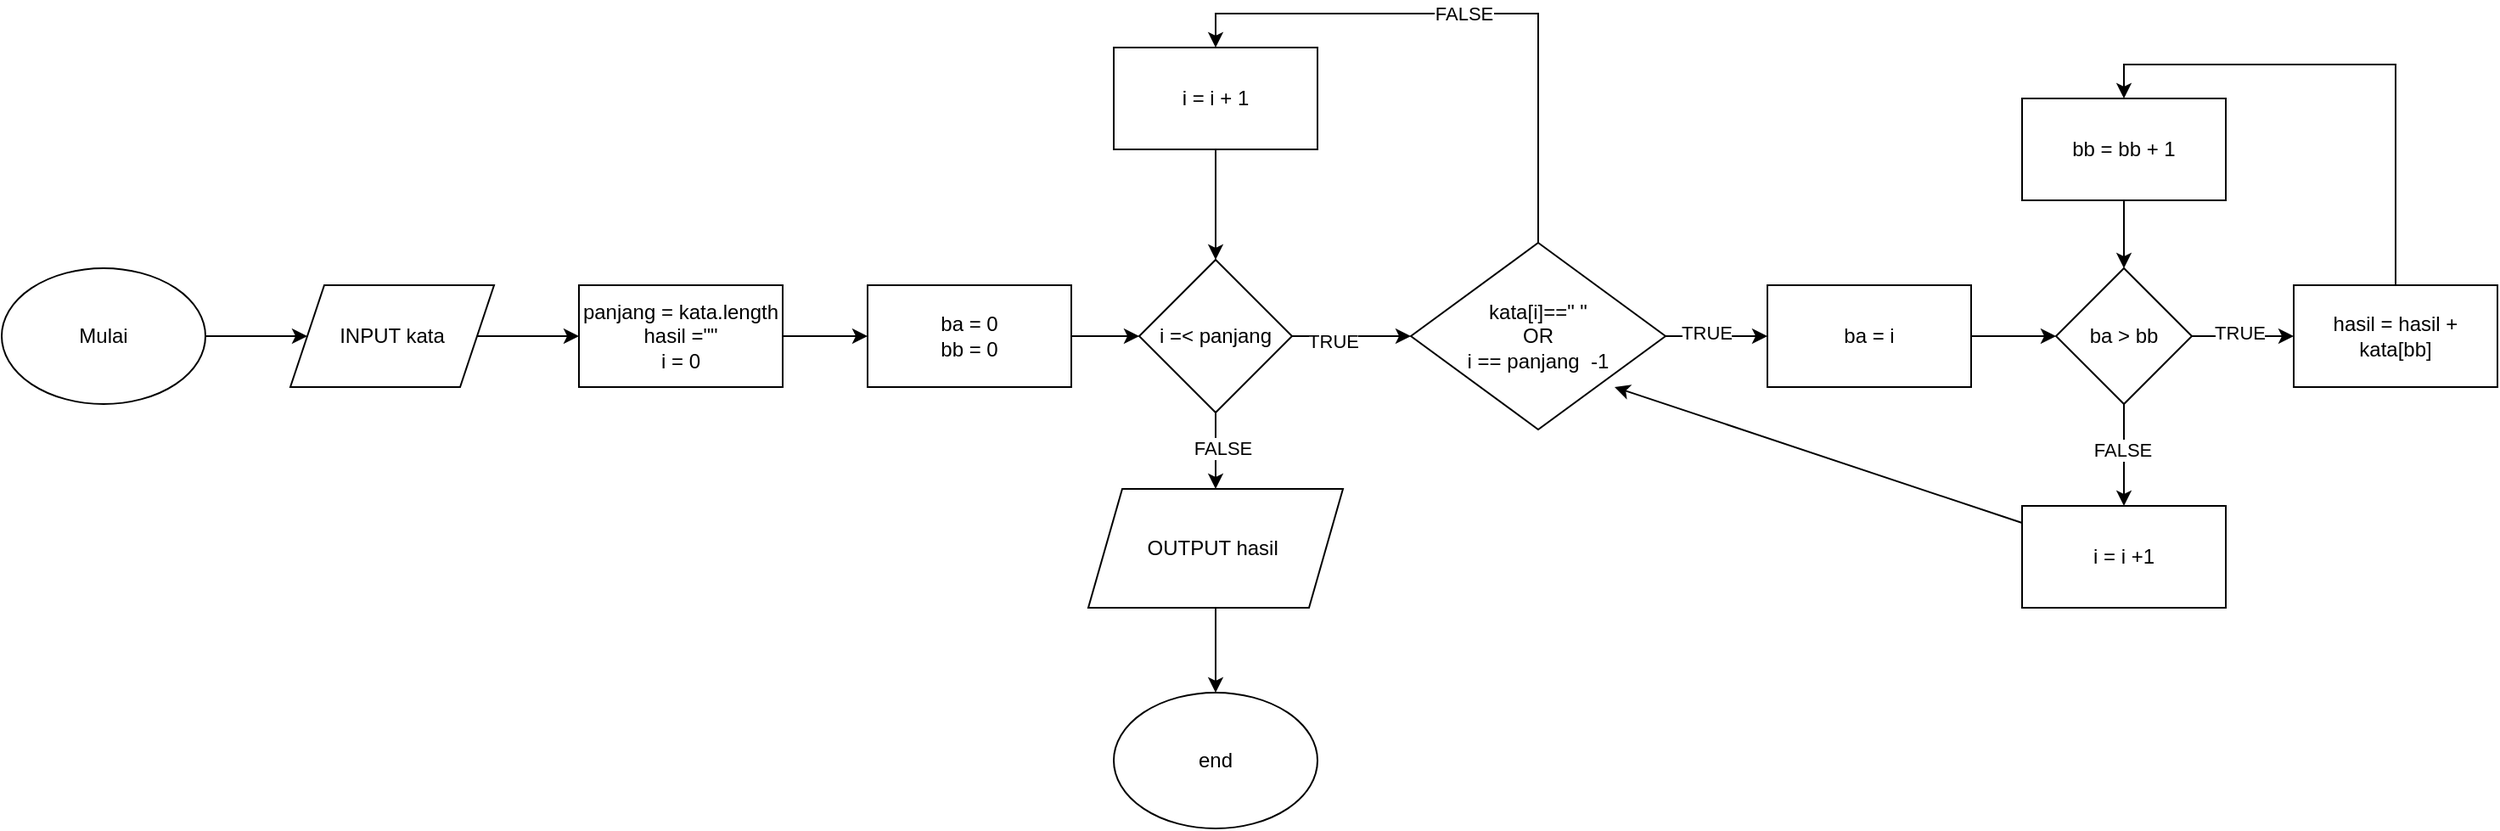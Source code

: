 <mxfile version="24.4.13" type="google">
  <diagram name="Page-1" id="SRdPGHGJcZHZ4POufb9A">
    <mxGraphModel grid="1" page="1" gridSize="10" guides="1" tooltips="1" connect="1" arrows="1" fold="1" pageScale="1" pageWidth="850" pageHeight="1100" math="0" shadow="0">
      <root>
        <mxCell id="0" />
        <mxCell id="1" parent="0" />
        <mxCell id="oovH8c1j4VzMBCMacT3T-7" style="edgeStyle=orthogonalEdgeStyle;rounded=0;orthogonalLoop=1;jettySize=auto;html=1;" edge="1" parent="1" source="oovH8c1j4VzMBCMacT3T-1" target="oovH8c1j4VzMBCMacT3T-2">
          <mxGeometry relative="1" as="geometry">
            <mxPoint x="250" y="250" as="targetPoint" />
          </mxGeometry>
        </mxCell>
        <mxCell id="oovH8c1j4VzMBCMacT3T-1" value="Mulai" style="ellipse;whiteSpace=wrap;html=1;" vertex="1" parent="1">
          <mxGeometry x="-160" y="210" width="120" height="80" as="geometry" />
        </mxCell>
        <mxCell id="oovH8c1j4VzMBCMacT3T-2" value="INPUT kata" style="shape=parallelogram;perimeter=parallelogramPerimeter;whiteSpace=wrap;html=1;fixedSize=1;" vertex="1" parent="1">
          <mxGeometry x="10" y="220" width="120" height="60" as="geometry" />
        </mxCell>
        <mxCell id="noXK8eLQE9MVU0BMBf4w-1" style="edgeStyle=orthogonalEdgeStyle;rounded=0;orthogonalLoop=1;jettySize=auto;html=1;" edge="1" parent="1" source="oovH8c1j4VzMBCMacT3T-3" target="noXK8eLQE9MVU0BMBf4w-2">
          <mxGeometry relative="1" as="geometry">
            <mxPoint x="500" y="300" as="targetPoint" />
          </mxGeometry>
        </mxCell>
        <mxCell id="noXK8eLQE9MVU0BMBf4w-6" style="edgeStyle=orthogonalEdgeStyle;rounded=0;orthogonalLoop=1;jettySize=auto;html=1;" edge="1" parent="1" source="noXK8eLQE9MVU0BMBf4w-2" target="csXtI0HG57SU6vXajQzp-1">
          <mxGeometry relative="1" as="geometry">
            <mxPoint x="500" y="250" as="targetPoint" />
          </mxGeometry>
        </mxCell>
        <mxCell id="noXK8eLQE9MVU0BMBf4w-2" value="ba = 0&lt;div&gt;bb = 0&lt;/div&gt;" style="rounded=0;whiteSpace=wrap;html=1;" vertex="1" parent="1">
          <mxGeometry x="350" y="220" width="120" height="60" as="geometry" />
        </mxCell>
        <mxCell id="noXK8eLQE9MVU0BMBf4w-3" value="" style="edgeStyle=orthogonalEdgeStyle;rounded=0;orthogonalLoop=1;jettySize=auto;html=1;" edge="1" parent="1" source="oovH8c1j4VzMBCMacT3T-2" target="oovH8c1j4VzMBCMacT3T-3">
          <mxGeometry relative="1" as="geometry">
            <mxPoint x="440" y="250" as="targetPoint" />
            <mxPoint x="120" y="250" as="sourcePoint" />
          </mxGeometry>
        </mxCell>
        <mxCell id="oovH8c1j4VzMBCMacT3T-3" value="panjang = kata.length&lt;div&gt;hasil =&quot;&quot;&lt;/div&gt;&lt;div&gt;i = 0&lt;/div&gt;" style="rounded=0;whiteSpace=wrap;html=1;" vertex="1" parent="1">
          <mxGeometry x="180" y="220" width="120" height="60" as="geometry" />
        </mxCell>
        <mxCell id="csXtI0HG57SU6vXajQzp-3" style="edgeStyle=orthogonalEdgeStyle;rounded=0;orthogonalLoop=1;jettySize=auto;html=1;" edge="1" parent="1" source="csXtI0HG57SU6vXajQzp-1" target="csXtI0HG57SU6vXajQzp-2">
          <mxGeometry relative="1" as="geometry" />
        </mxCell>
        <mxCell id="csXtI0HG57SU6vXajQzp-4" value="TRUE" style="edgeLabel;html=1;align=center;verticalAlign=middle;resizable=0;points=[];" connectable="0" vertex="1" parent="csXtI0HG57SU6vXajQzp-3">
          <mxGeometry x="-0.308" y="-3" relative="1" as="geometry">
            <mxPoint as="offset" />
          </mxGeometry>
        </mxCell>
        <mxCell id="csXtI0HG57SU6vXajQzp-27" style="edgeStyle=orthogonalEdgeStyle;rounded=0;orthogonalLoop=1;jettySize=auto;html=1;entryX=0.5;entryY=0;entryDx=0;entryDy=0;" edge="1" parent="1" source="csXtI0HG57SU6vXajQzp-1" target="csXtI0HG57SU6vXajQzp-19">
          <mxGeometry relative="1" as="geometry" />
        </mxCell>
        <mxCell id="csXtI0HG57SU6vXajQzp-28" value="FALSE" style="edgeLabel;html=1;align=center;verticalAlign=middle;resizable=0;points=[];" connectable="0" vertex="1" parent="csXtI0HG57SU6vXajQzp-27">
          <mxGeometry x="-0.067" y="4" relative="1" as="geometry">
            <mxPoint as="offset" />
          </mxGeometry>
        </mxCell>
        <mxCell id="csXtI0HG57SU6vXajQzp-1" value="i =&amp;lt; panjang" style="rhombus;whiteSpace=wrap;html=1;" vertex="1" parent="1">
          <mxGeometry x="510" y="205" width="90" height="90" as="geometry" />
        </mxCell>
        <mxCell id="csXtI0HG57SU6vXajQzp-11" style="edgeStyle=orthogonalEdgeStyle;rounded=0;orthogonalLoop=1;jettySize=auto;html=1;entryX=0;entryY=0.5;entryDx=0;entryDy=0;" edge="1" parent="1" source="csXtI0HG57SU6vXajQzp-2" target="csXtI0HG57SU6vXajQzp-5">
          <mxGeometry relative="1" as="geometry">
            <mxPoint x="850" y="250" as="targetPoint" />
          </mxGeometry>
        </mxCell>
        <mxCell id="csXtI0HG57SU6vXajQzp-32" value="TRUE" style="edgeLabel;html=1;align=center;verticalAlign=middle;resizable=0;points=[];" connectable="0" vertex="1" parent="csXtI0HG57SU6vXajQzp-11">
          <mxGeometry x="-0.217" y="2" relative="1" as="geometry">
            <mxPoint as="offset" />
          </mxGeometry>
        </mxCell>
        <mxCell id="csXtI0HG57SU6vXajQzp-30" style="edgeStyle=orthogonalEdgeStyle;rounded=0;orthogonalLoop=1;jettySize=auto;html=1;entryX=0.5;entryY=0;entryDx=0;entryDy=0;" edge="1" parent="1" source="csXtI0HG57SU6vXajQzp-2" target="csXtI0HG57SU6vXajQzp-18">
          <mxGeometry relative="1" as="geometry">
            <Array as="points">
              <mxPoint x="745" y="60" />
              <mxPoint x="555" y="60" />
            </Array>
          </mxGeometry>
        </mxCell>
        <mxCell id="csXtI0HG57SU6vXajQzp-31" value="FALSE" style="edgeLabel;html=1;align=center;verticalAlign=middle;resizable=0;points=[];" connectable="0" vertex="1" parent="csXtI0HG57SU6vXajQzp-30">
          <mxGeometry x="0.04" relative="1" as="geometry">
            <mxPoint as="offset" />
          </mxGeometry>
        </mxCell>
        <mxCell id="csXtI0HG57SU6vXajQzp-2" value="kata[i]==&quot; &quot;&lt;div&gt;OR&lt;/div&gt;&lt;div&gt;i == panjang&amp;nbsp; -1&lt;/div&gt;" style="rhombus;whiteSpace=wrap;html=1;" vertex="1" parent="1">
          <mxGeometry x="670" y="195" width="150" height="110" as="geometry" />
        </mxCell>
        <mxCell id="csXtI0HG57SU6vXajQzp-12" style="edgeStyle=orthogonalEdgeStyle;rounded=0;orthogonalLoop=1;jettySize=auto;html=1;entryX=0;entryY=0.5;entryDx=0;entryDy=0;" edge="1" parent="1" source="csXtI0HG57SU6vXajQzp-5" target="csXtI0HG57SU6vXajQzp-6">
          <mxGeometry relative="1" as="geometry" />
        </mxCell>
        <mxCell id="csXtI0HG57SU6vXajQzp-5" value="ba = i" style="rounded=0;whiteSpace=wrap;html=1;" vertex="1" parent="1">
          <mxGeometry x="880" y="220" width="120" height="60" as="geometry" />
        </mxCell>
        <mxCell id="csXtI0HG57SU6vXajQzp-13" style="edgeStyle=orthogonalEdgeStyle;rounded=0;orthogonalLoop=1;jettySize=auto;html=1;entryX=0;entryY=0.5;entryDx=0;entryDy=0;" edge="1" parent="1" source="csXtI0HG57SU6vXajQzp-6" target="csXtI0HG57SU6vXajQzp-7">
          <mxGeometry relative="1" as="geometry" />
        </mxCell>
        <mxCell id="csXtI0HG57SU6vXajQzp-33" value="TRUE" style="edgeLabel;html=1;align=center;verticalAlign=middle;resizable=0;points=[];" connectable="0" vertex="1" parent="csXtI0HG57SU6vXajQzp-13">
          <mxGeometry x="-0.067" y="2" relative="1" as="geometry">
            <mxPoint as="offset" />
          </mxGeometry>
        </mxCell>
        <mxCell id="csXtI0HG57SU6vXajQzp-16" style="edgeStyle=orthogonalEdgeStyle;rounded=0;orthogonalLoop=1;jettySize=auto;html=1;entryX=0.5;entryY=0;entryDx=0;entryDy=0;" edge="1" parent="1" source="csXtI0HG57SU6vXajQzp-6" target="csXtI0HG57SU6vXajQzp-8">
          <mxGeometry relative="1" as="geometry" />
        </mxCell>
        <mxCell id="csXtI0HG57SU6vXajQzp-34" value="FALSE" style="edgeLabel;html=1;align=center;verticalAlign=middle;resizable=0;points=[];" connectable="0" vertex="1" parent="csXtI0HG57SU6vXajQzp-16">
          <mxGeometry x="-0.122" y="-1" relative="1" as="geometry">
            <mxPoint as="offset" />
          </mxGeometry>
        </mxCell>
        <mxCell id="csXtI0HG57SU6vXajQzp-6" value="ba &amp;gt; bb" style="rhombus;whiteSpace=wrap;html=1;" vertex="1" parent="1">
          <mxGeometry x="1050" y="210" width="80" height="80" as="geometry" />
        </mxCell>
        <mxCell id="csXtI0HG57SU6vXajQzp-17" style="edgeStyle=orthogonalEdgeStyle;rounded=0;orthogonalLoop=1;jettySize=auto;html=1;entryX=0.5;entryY=0;entryDx=0;entryDy=0;" edge="1" parent="1" source="csXtI0HG57SU6vXajQzp-7" target="csXtI0HG57SU6vXajQzp-9">
          <mxGeometry relative="1" as="geometry">
            <Array as="points">
              <mxPoint x="1250" y="90" />
              <mxPoint x="1090" y="90" />
            </Array>
          </mxGeometry>
        </mxCell>
        <mxCell id="csXtI0HG57SU6vXajQzp-7" value="hasil = hasil + kata[bb]" style="rounded=0;whiteSpace=wrap;html=1;" vertex="1" parent="1">
          <mxGeometry x="1190" y="220" width="120" height="60" as="geometry" />
        </mxCell>
        <mxCell id="csXtI0HG57SU6vXajQzp-8" value="i = i +1" style="rounded=0;whiteSpace=wrap;html=1;" vertex="1" parent="1">
          <mxGeometry x="1030" y="350" width="120" height="60" as="geometry" />
        </mxCell>
        <mxCell id="csXtI0HG57SU6vXajQzp-15" style="edgeStyle=orthogonalEdgeStyle;rounded=0;orthogonalLoop=1;jettySize=auto;html=1;entryX=0.5;entryY=0;entryDx=0;entryDy=0;" edge="1" parent="1" source="csXtI0HG57SU6vXajQzp-9" target="csXtI0HG57SU6vXajQzp-6">
          <mxGeometry relative="1" as="geometry" />
        </mxCell>
        <mxCell id="csXtI0HG57SU6vXajQzp-9" value="bb = bb + 1" style="rounded=0;whiteSpace=wrap;html=1;" vertex="1" parent="1">
          <mxGeometry x="1030" y="110" width="120" height="60" as="geometry" />
        </mxCell>
        <mxCell id="csXtI0HG57SU6vXajQzp-10" style="rounded=0;orthogonalLoop=1;jettySize=auto;html=1;entryX=0.8;entryY=0.773;entryDx=0;entryDy=0;entryPerimeter=0;" edge="1" parent="1" source="csXtI0HG57SU6vXajQzp-8" target="csXtI0HG57SU6vXajQzp-2">
          <mxGeometry relative="1" as="geometry" />
        </mxCell>
        <mxCell id="csXtI0HG57SU6vXajQzp-26" style="edgeStyle=orthogonalEdgeStyle;rounded=0;orthogonalLoop=1;jettySize=auto;html=1;entryX=0.5;entryY=0;entryDx=0;entryDy=0;" edge="1" parent="1" source="csXtI0HG57SU6vXajQzp-18" target="csXtI0HG57SU6vXajQzp-1">
          <mxGeometry relative="1" as="geometry" />
        </mxCell>
        <mxCell id="csXtI0HG57SU6vXajQzp-18" value="i = i + 1" style="rounded=0;whiteSpace=wrap;html=1;" vertex="1" parent="1">
          <mxGeometry x="495" y="80" width="120" height="60" as="geometry" />
        </mxCell>
        <mxCell id="csXtI0HG57SU6vXajQzp-25" style="edgeStyle=orthogonalEdgeStyle;rounded=0;orthogonalLoop=1;jettySize=auto;html=1;entryX=0.5;entryY=0;entryDx=0;entryDy=0;" edge="1" parent="1" source="csXtI0HG57SU6vXajQzp-19" target="csXtI0HG57SU6vXajQzp-20">
          <mxGeometry relative="1" as="geometry" />
        </mxCell>
        <mxCell id="csXtI0HG57SU6vXajQzp-19" value="OUTPUT hasil&amp;nbsp;" style="shape=parallelogram;perimeter=parallelogramPerimeter;whiteSpace=wrap;html=1;fixedSize=1;" vertex="1" parent="1">
          <mxGeometry x="480" y="340" width="150" height="70" as="geometry" />
        </mxCell>
        <mxCell id="csXtI0HG57SU6vXajQzp-20" value="end" style="ellipse;whiteSpace=wrap;html=1;" vertex="1" parent="1">
          <mxGeometry x="495" y="460" width="120" height="80" as="geometry" />
        </mxCell>
      </root>
    </mxGraphModel>
  </diagram>
</mxfile>
